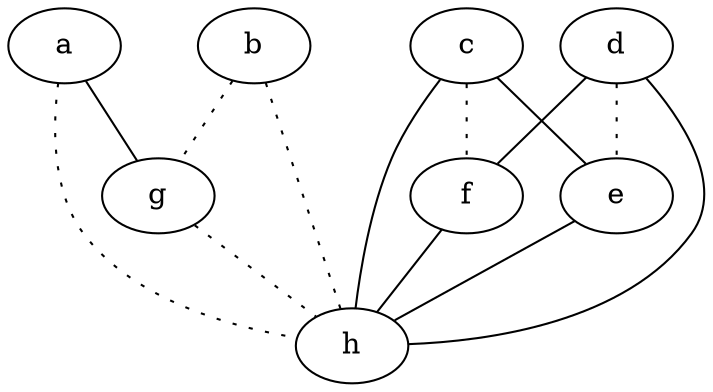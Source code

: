 graph {
a -- g;
a -- h [style=dotted];
b -- g [style=dotted];
b -- h [style=dotted];
c -- e;
c -- f [style=dotted];
c -- h;
d -- e [style=dotted];
d -- f;
d -- h;
e -- h;
f -- h;
g -- h [style=dotted];
}
